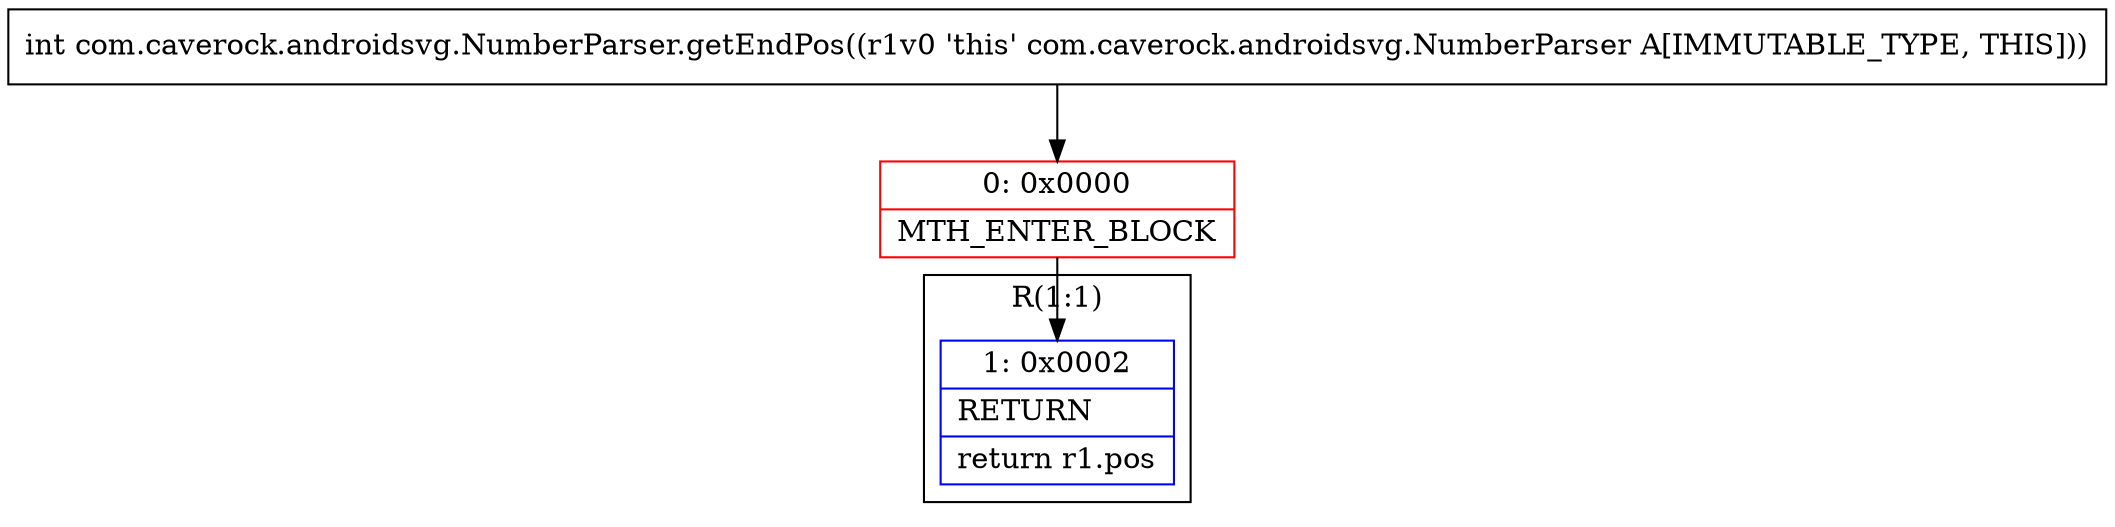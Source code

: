 digraph "CFG forcom.caverock.androidsvg.NumberParser.getEndPos()I" {
subgraph cluster_Region_1501586084 {
label = "R(1:1)";
node [shape=record,color=blue];
Node_1 [shape=record,label="{1\:\ 0x0002|RETURN\l|return r1.pos\l}"];
}
Node_0 [shape=record,color=red,label="{0\:\ 0x0000|MTH_ENTER_BLOCK\l}"];
MethodNode[shape=record,label="{int com.caverock.androidsvg.NumberParser.getEndPos((r1v0 'this' com.caverock.androidsvg.NumberParser A[IMMUTABLE_TYPE, THIS])) }"];
MethodNode -> Node_0;
Node_0 -> Node_1;
}

